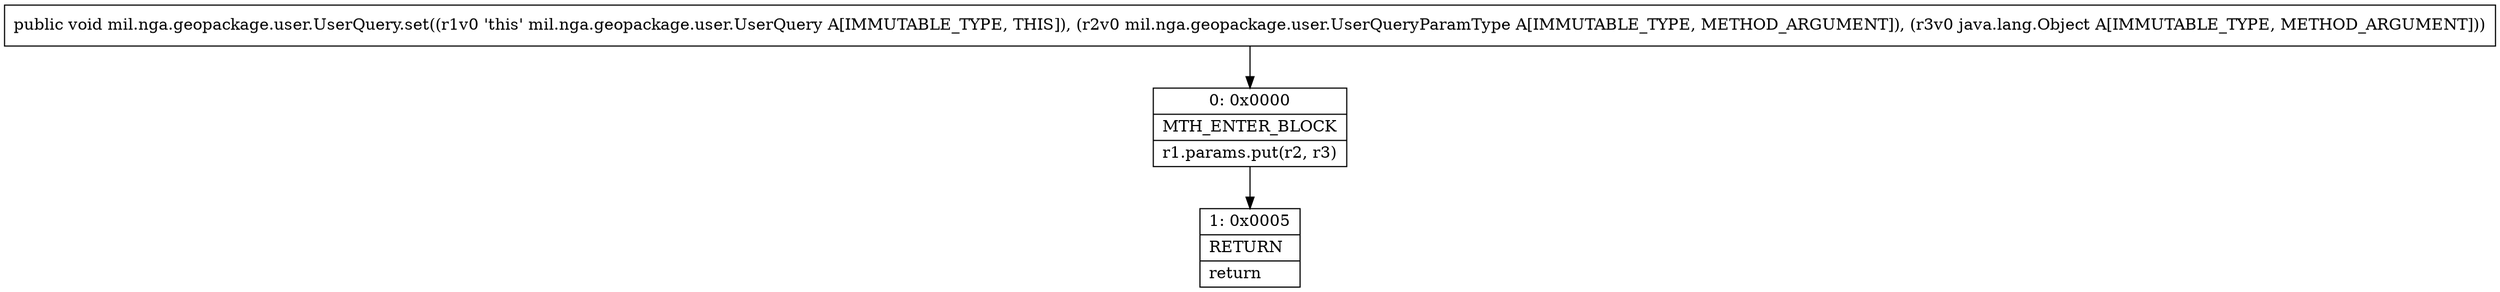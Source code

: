 digraph "CFG formil.nga.geopackage.user.UserQuery.set(Lmil\/nga\/geopackage\/user\/UserQueryParamType;Ljava\/lang\/Object;)V" {
Node_0 [shape=record,label="{0\:\ 0x0000|MTH_ENTER_BLOCK\l|r1.params.put(r2, r3)\l}"];
Node_1 [shape=record,label="{1\:\ 0x0005|RETURN\l|return\l}"];
MethodNode[shape=record,label="{public void mil.nga.geopackage.user.UserQuery.set((r1v0 'this' mil.nga.geopackage.user.UserQuery A[IMMUTABLE_TYPE, THIS]), (r2v0 mil.nga.geopackage.user.UserQueryParamType A[IMMUTABLE_TYPE, METHOD_ARGUMENT]), (r3v0 java.lang.Object A[IMMUTABLE_TYPE, METHOD_ARGUMENT])) }"];
MethodNode -> Node_0;
Node_0 -> Node_1;
}

